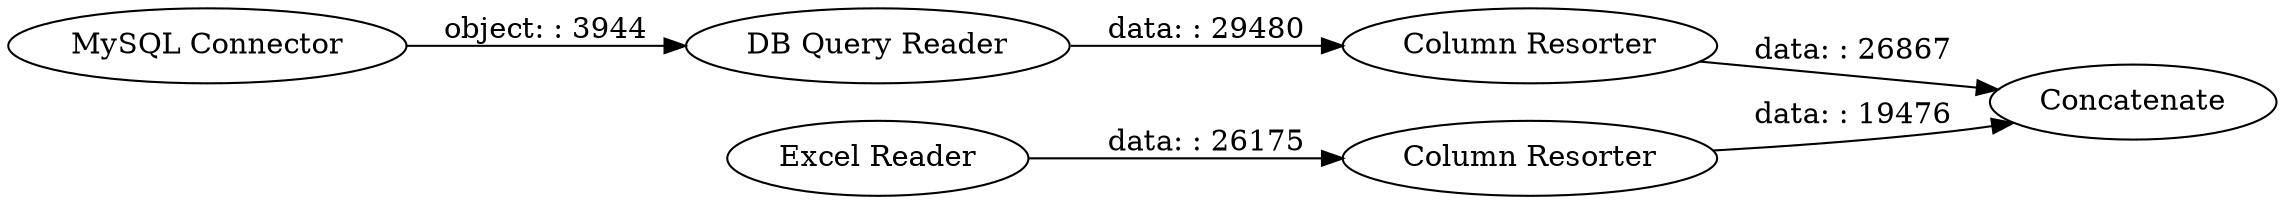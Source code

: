 digraph {
	"5456950578205177689_22" [label=Concatenate]
	"5456950578205177689_3" [label="Excel Reader"]
	"5456950578205177689_1" [label="MySQL Connector"]
	"5456950578205177689_6" [label="Column Resorter"]
	"5456950578205177689_2" [label="DB Query Reader"]
	"5456950578205177689_11" [label="Column Resorter"]
	"5456950578205177689_1" -> "5456950578205177689_2" [label="object: : 3944"]
	"5456950578205177689_2" -> "5456950578205177689_6" [label="data: : 29480"]
	"5456950578205177689_11" -> "5456950578205177689_22" [label="data: : 19476"]
	"5456950578205177689_3" -> "5456950578205177689_11" [label="data: : 26175"]
	"5456950578205177689_6" -> "5456950578205177689_22" [label="data: : 26867"]
	rankdir=LR
}
